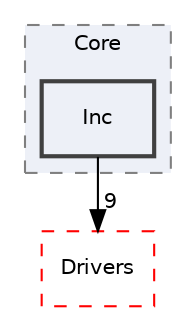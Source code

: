 digraph "C:/Users/Topuz/STM32CubeIDE/workspace_1.6.0/ESP8266-TCP-IP/ESP8266-TCP/Core/Inc"
{
 // LATEX_PDF_SIZE
  edge [fontname="Helvetica",fontsize="10",labelfontname="Helvetica",labelfontsize="10"];
  node [fontname="Helvetica",fontsize="10",shape=record];
  compound=true
  subgraph clusterdir_1eb737c880dadefad37ee8f8d52625dd {
    graph [ bgcolor="#edf0f7", pencolor="grey50", style="filled,dashed,", label="Core", fontname="Helvetica", fontsize="10", URL="dir_1eb737c880dadefad37ee8f8d52625dd.html"]
  dir_6ffde346f6165cc1e63f5551de2ddc6b [shape=box, label="Inc", style="filled,bold,", fillcolor="#edf0f7", color="grey25", URL="dir_6ffde346f6165cc1e63f5551de2ddc6b.html"];
  }
  dir_e5981f6b789dd380d6bf43224d7e4f8c [shape=box, label="Drivers", style="dashed,", fillcolor="#edf0f7", color="red", URL="dir_e5981f6b789dd380d6bf43224d7e4f8c.html"];
  dir_6ffde346f6165cc1e63f5551de2ddc6b->dir_e5981f6b789dd380d6bf43224d7e4f8c [headlabel="9", labeldistance=1.5 headhref="dir_000017_000010.html"];
}
